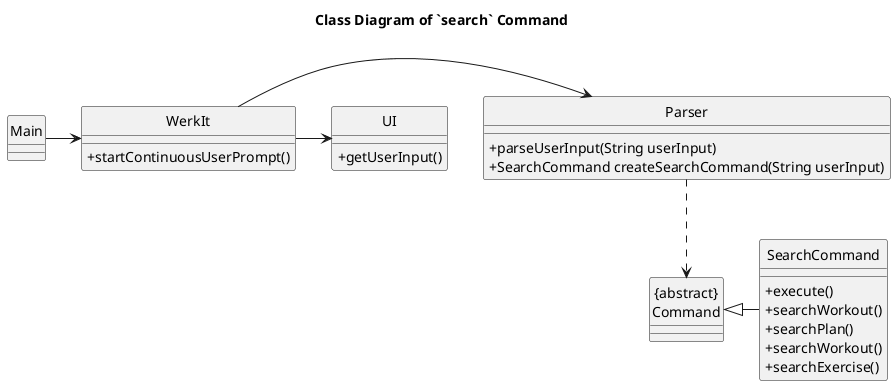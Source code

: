 @startuml
'https://plantuml.com/class-diagram
hide circle
skinparam classAttributeIconSize 0
title Class Diagram of `search` Command
Main -> WerkIt
WerkIt -> Parser
WerkIt -> UI
"{abstract}\nCommand" <|- SearchCommand


Parser ..> "{abstract}\nCommand"
class WerkIt {
+ startContinuousUserPrompt()
}


class Main {

}

class SearchCommand {
+ execute()
+ searchWorkout()
+ searchPlan()
+ searchWorkout()
+ searchExercise()
}

class UI {
+ getUserInput()
}

class Parser {
+ parseUserInput(String userInput)
+ SearchCommand createSearchCommand(String userInput)
}


@enduml